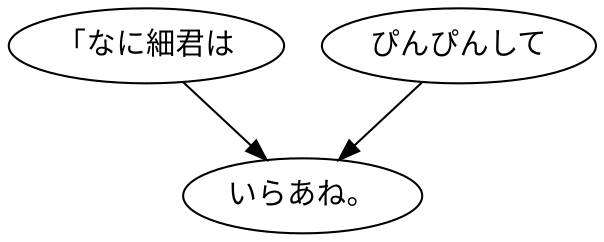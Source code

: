 digraph graph1175 {
	node0 [label="「なに細君は"];
	node1 [label="ぴんぴんして"];
	node2 [label="いらあね。"];
	node0 -> node2;
	node1 -> node2;
}
